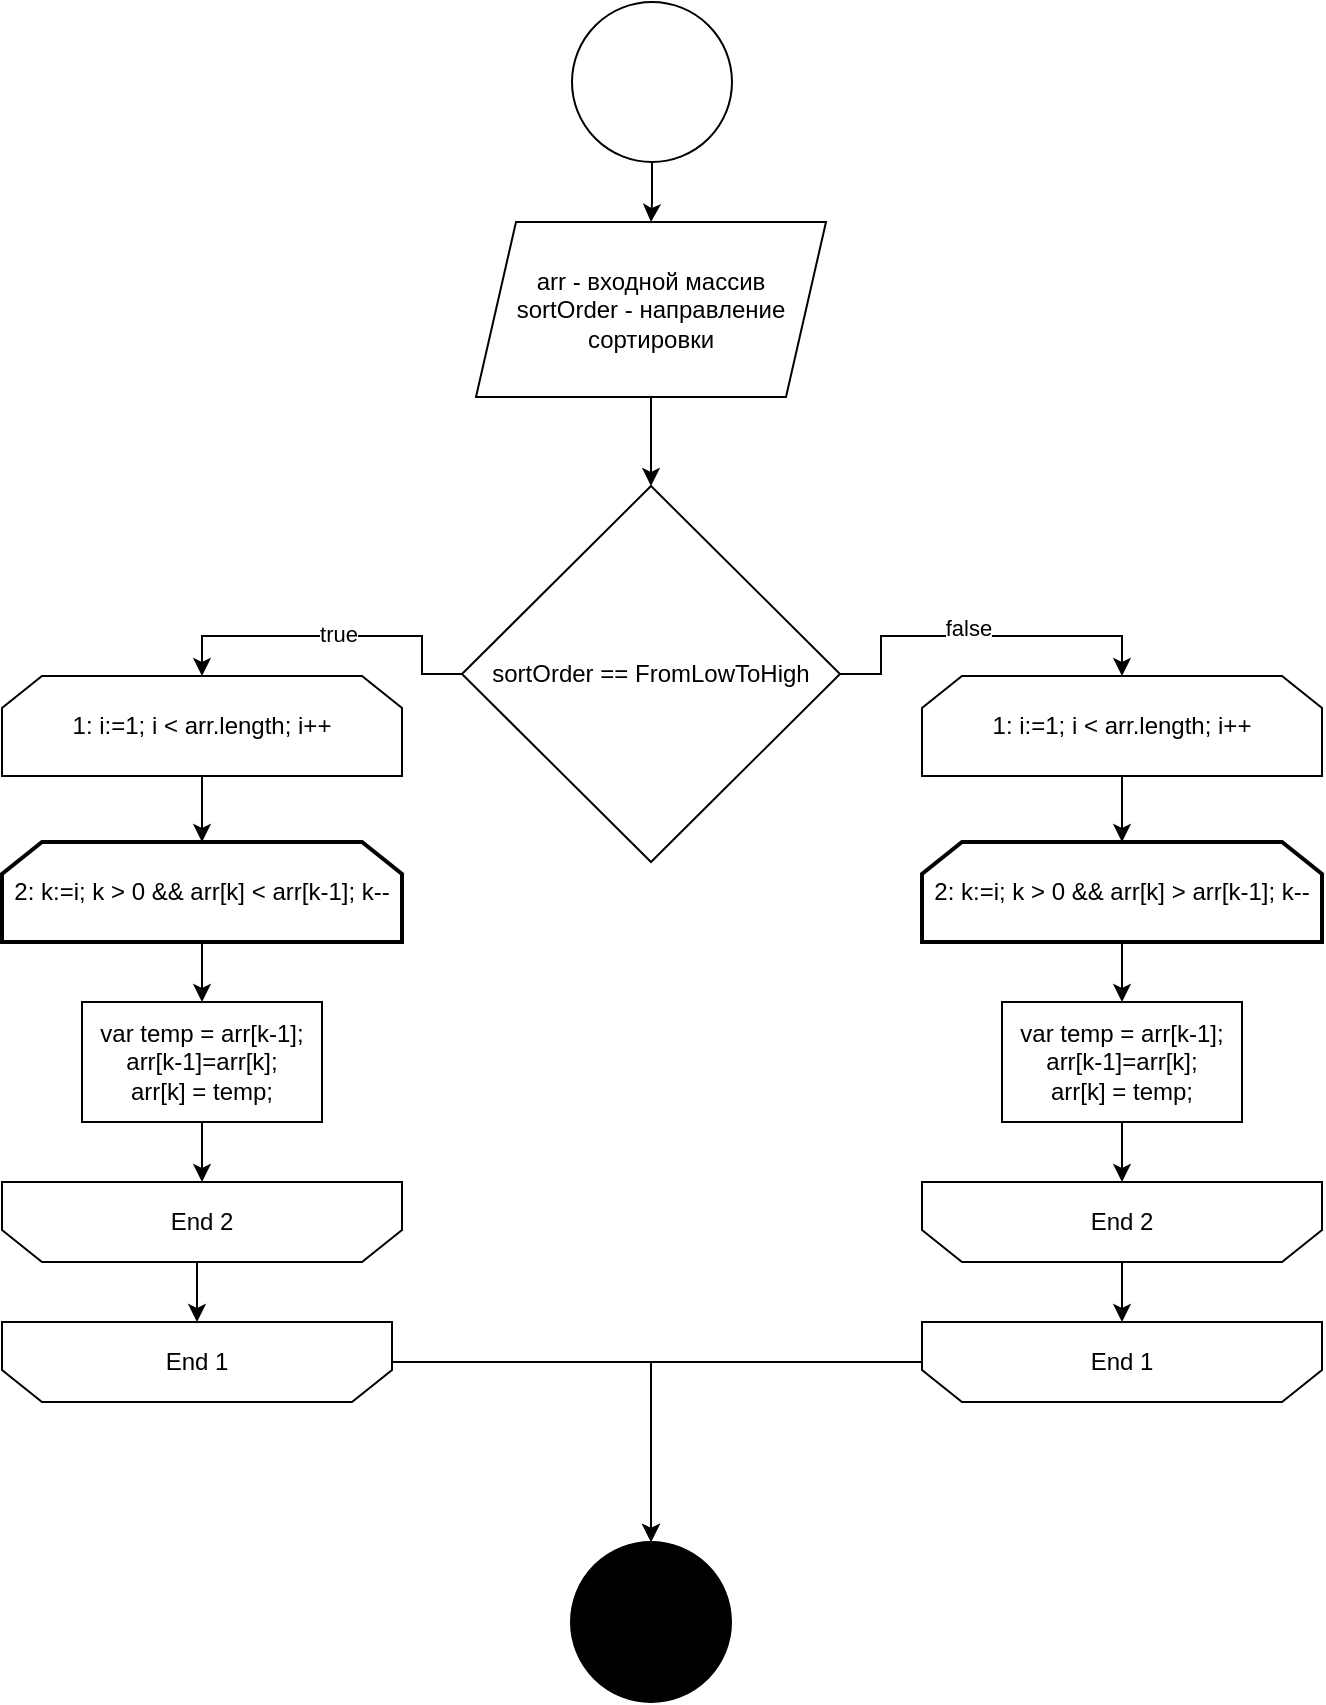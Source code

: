 <mxfile version="14.9.4" type="device"><diagram id="kDmy3rhZnb2Krl4YRFir" name="Page-1"><mxGraphModel dx="1422" dy="1874" grid="1" gridSize="10" guides="1" tooltips="1" connect="1" arrows="1" fold="1" page="1" pageScale="1" pageWidth="827" pageHeight="1169" math="0" shadow="0"><root><mxCell id="0"/><mxCell id="1" parent="0"/><mxCell id="nmVt-uiccsDTQKeG0_zx-15" style="edgeStyle=orthogonalEdgeStyle;rounded=0;orthogonalLoop=1;jettySize=auto;html=1;entryX=0.5;entryY=0;entryDx=0;entryDy=0;" parent="1" source="nmVt-uiccsDTQKeG0_zx-1" target="nmVt-uiccsDTQKeG0_zx-14" edge="1"><mxGeometry relative="1" as="geometry"/></mxCell><mxCell id="nmVt-uiccsDTQKeG0_zx-20" value="true" style="edgeLabel;html=1;align=center;verticalAlign=middle;resizable=0;points=[];" parent="nmVt-uiccsDTQKeG0_zx-15" vertex="1" connectable="0"><mxGeometry x="-0.041" y="-1" relative="1" as="geometry"><mxPoint as="offset"/></mxGeometry></mxCell><mxCell id="nmVt-uiccsDTQKeG0_zx-42" style="edgeStyle=orthogonalEdgeStyle;rounded=0;orthogonalLoop=1;jettySize=auto;html=1;entryX=0.5;entryY=0;entryDx=0;entryDy=0;" parent="1" source="nmVt-uiccsDTQKeG0_zx-1" target="nmVt-uiccsDTQKeG0_zx-36" edge="1"><mxGeometry relative="1" as="geometry"/></mxCell><mxCell id="nmVt-uiccsDTQKeG0_zx-49" value="false" style="edgeLabel;html=1;align=center;verticalAlign=middle;resizable=0;points=[];" parent="nmVt-uiccsDTQKeG0_zx-42" vertex="1" connectable="0"><mxGeometry x="-0.078" y="4" relative="1" as="geometry"><mxPoint as="offset"/></mxGeometry></mxCell><mxCell id="nmVt-uiccsDTQKeG0_zx-1" value="sortOrder == FromLowToHigh" style="rhombus;whiteSpace=wrap;html=1;" parent="1" vertex="1"><mxGeometry x="290" y="-908" width="189" height="188" as="geometry"/></mxCell><mxCell id="nmVt-uiccsDTQKeG0_zx-7" style="edgeStyle=orthogonalEdgeStyle;rounded=0;orthogonalLoop=1;jettySize=auto;html=1;entryX=0.5;entryY=0;entryDx=0;entryDy=0;" parent="1" source="nmVt-uiccsDTQKeG0_zx-2" target="nmVt-uiccsDTQKeG0_zx-4" edge="1"><mxGeometry relative="1" as="geometry"/></mxCell><mxCell id="nmVt-uiccsDTQKeG0_zx-2" value="" style="ellipse;whiteSpace=wrap;html=1;aspect=fixed;" parent="1" vertex="1"><mxGeometry x="345" y="-1150" width="80" height="80" as="geometry"/></mxCell><mxCell id="nmVt-uiccsDTQKeG0_zx-6" style="edgeStyle=orthogonalEdgeStyle;rounded=0;orthogonalLoop=1;jettySize=auto;html=1;exitX=0.5;exitY=1;exitDx=0;exitDy=0;entryX=0.5;entryY=0;entryDx=0;entryDy=0;" parent="1" source="nmVt-uiccsDTQKeG0_zx-4" target="nmVt-uiccsDTQKeG0_zx-1" edge="1"><mxGeometry relative="1" as="geometry"/></mxCell><mxCell id="nmVt-uiccsDTQKeG0_zx-4" value="arr - входной массив&lt;br&gt;sortOrder - направление сортировки" style="shape=parallelogram;perimeter=parallelogramPerimeter;whiteSpace=wrap;html=1;fixedSize=1;" parent="1" vertex="1"><mxGeometry x="297" y="-1040" width="175" height="87.5" as="geometry"/></mxCell><mxCell id="nmVt-uiccsDTQKeG0_zx-23" style="edgeStyle=orthogonalEdgeStyle;rounded=0;orthogonalLoop=1;jettySize=auto;html=1;exitX=0.5;exitY=1;exitDx=0;exitDy=0;entryX=0.5;entryY=0;entryDx=0;entryDy=0;" parent="1" source="nmVt-uiccsDTQKeG0_zx-12" target="nmVt-uiccsDTQKeG0_zx-17" edge="1"><mxGeometry relative="1" as="geometry"/></mxCell><mxCell id="nmVt-uiccsDTQKeG0_zx-12" value="End 2" style="shape=loopLimit;whiteSpace=wrap;html=1;rounded=0;sketch=0;flipV=1;" parent="1" vertex="1"><mxGeometry x="60" y="-560" width="200" height="40" as="geometry"/></mxCell><mxCell id="nmVt-uiccsDTQKeG0_zx-18" style="edgeStyle=orthogonalEdgeStyle;rounded=0;orthogonalLoop=1;jettySize=auto;html=1;exitX=0.5;exitY=1;exitDx=0;exitDy=0;entryX=0.5;entryY=0;entryDx=0;entryDy=0;" parent="1" source="nmVt-uiccsDTQKeG0_zx-14" target="nmVt-uiccsDTQKeG0_zx-16" edge="1"><mxGeometry relative="1" as="geometry"/></mxCell><mxCell id="nmVt-uiccsDTQKeG0_zx-14" value="1: i:=1; i &amp;lt; arr.length; i++" style="shape=loopLimit;whiteSpace=wrap;html=1;rounded=0;sketch=0;gradientColor=none;" parent="1" vertex="1"><mxGeometry x="60" y="-813" width="200" height="50" as="geometry"/></mxCell><mxCell id="nmVt-uiccsDTQKeG0_zx-21" style="edgeStyle=orthogonalEdgeStyle;rounded=0;orthogonalLoop=1;jettySize=auto;html=1;entryX=0.5;entryY=0;entryDx=0;entryDy=0;" parent="1" source="nmVt-uiccsDTQKeG0_zx-16" target="nmVt-uiccsDTQKeG0_zx-19" edge="1"><mxGeometry relative="1" as="geometry"/></mxCell><mxCell id="nmVt-uiccsDTQKeG0_zx-16" value="2: k:=i; k &amp;gt; 0 &amp;amp;&amp;amp; arr[k] &amp;lt; arr[k-1]; k--" style="shape=loopLimit;whiteSpace=wrap;html=1;rounded=0;sketch=0;gradientColor=none;strokeWidth=2;" parent="1" vertex="1"><mxGeometry x="60" y="-730" width="200" height="50" as="geometry"/></mxCell><mxCell id="nmVt-uiccsDTQKeG0_zx-47" style="edgeStyle=orthogonalEdgeStyle;rounded=0;orthogonalLoop=1;jettySize=auto;html=1;entryX=0.5;entryY=0;entryDx=0;entryDy=0;" parent="1" source="nmVt-uiccsDTQKeG0_zx-17" target="nmVt-uiccsDTQKeG0_zx-43" edge="1"><mxGeometry relative="1" as="geometry"/></mxCell><mxCell id="nmVt-uiccsDTQKeG0_zx-17" value="End 1" style="shape=loopLimit;whiteSpace=wrap;html=1;rounded=0;sketch=0;flipV=1;" parent="1" vertex="1"><mxGeometry x="60" y="-490" width="195" height="40" as="geometry"/></mxCell><mxCell id="nmVt-uiccsDTQKeG0_zx-22" style="edgeStyle=orthogonalEdgeStyle;rounded=0;orthogonalLoop=1;jettySize=auto;html=1;entryX=0.5;entryY=0;entryDx=0;entryDy=0;" parent="1" source="nmVt-uiccsDTQKeG0_zx-19" target="nmVt-uiccsDTQKeG0_zx-12" edge="1"><mxGeometry relative="1" as="geometry"/></mxCell><mxCell id="nmVt-uiccsDTQKeG0_zx-19" value="var temp = arr[k-1];&lt;br&gt;arr[k-1]=arr[k];&lt;br&gt;arr[k] = temp;" style="rounded=0;whiteSpace=wrap;html=1;sketch=0;gradientColor=none;" parent="1" vertex="1"><mxGeometry x="100" y="-650" width="120" height="60" as="geometry"/></mxCell><mxCell id="nmVt-uiccsDTQKeG0_zx-33" style="edgeStyle=orthogonalEdgeStyle;rounded=0;orthogonalLoop=1;jettySize=auto;html=1;exitX=0.5;exitY=1;exitDx=0;exitDy=0;entryX=0.5;entryY=0;entryDx=0;entryDy=0;" parent="1" source="nmVt-uiccsDTQKeG0_zx-34" target="nmVt-uiccsDTQKeG0_zx-39" edge="1"><mxGeometry relative="1" as="geometry"/></mxCell><mxCell id="nmVt-uiccsDTQKeG0_zx-34" value="End 2" style="shape=loopLimit;whiteSpace=wrap;html=1;rounded=0;sketch=0;flipV=1;" parent="1" vertex="1"><mxGeometry x="520" y="-560" width="200" height="40" as="geometry"/></mxCell><mxCell id="nmVt-uiccsDTQKeG0_zx-35" style="edgeStyle=orthogonalEdgeStyle;rounded=0;orthogonalLoop=1;jettySize=auto;html=1;exitX=0.5;exitY=1;exitDx=0;exitDy=0;entryX=0.5;entryY=0;entryDx=0;entryDy=0;" parent="1" source="nmVt-uiccsDTQKeG0_zx-36" target="nmVt-uiccsDTQKeG0_zx-38" edge="1"><mxGeometry relative="1" as="geometry"/></mxCell><mxCell id="nmVt-uiccsDTQKeG0_zx-36" value="1: i:=1; i &amp;lt; arr.length; i++" style="shape=loopLimit;whiteSpace=wrap;html=1;rounded=0;sketch=0;gradientColor=none;" parent="1" vertex="1"><mxGeometry x="520" y="-813" width="200" height="50" as="geometry"/></mxCell><mxCell id="nmVt-uiccsDTQKeG0_zx-37" style="edgeStyle=orthogonalEdgeStyle;rounded=0;orthogonalLoop=1;jettySize=auto;html=1;entryX=0.5;entryY=0;entryDx=0;entryDy=0;" parent="1" source="nmVt-uiccsDTQKeG0_zx-38" target="nmVt-uiccsDTQKeG0_zx-41" edge="1"><mxGeometry relative="1" as="geometry"/></mxCell><mxCell id="nmVt-uiccsDTQKeG0_zx-38" value="2: k:=i; k &amp;gt; 0 &amp;amp;&amp;amp; arr[k] &amp;gt; arr[k-1]; k--" style="shape=loopLimit;whiteSpace=wrap;html=1;rounded=0;sketch=0;gradientColor=none;strokeWidth=2;" parent="1" vertex="1"><mxGeometry x="520" y="-730" width="200" height="50" as="geometry"/></mxCell><mxCell id="nmVt-uiccsDTQKeG0_zx-48" style="edgeStyle=orthogonalEdgeStyle;rounded=0;orthogonalLoop=1;jettySize=auto;html=1;entryX=0.5;entryY=0;entryDx=0;entryDy=0;" parent="1" source="nmVt-uiccsDTQKeG0_zx-39" target="nmVt-uiccsDTQKeG0_zx-43" edge="1"><mxGeometry relative="1" as="geometry"/></mxCell><mxCell id="nmVt-uiccsDTQKeG0_zx-39" value="End 1" style="shape=loopLimit;whiteSpace=wrap;html=1;rounded=0;sketch=0;flipV=1;" parent="1" vertex="1"><mxGeometry x="520" y="-490" width="200" height="40" as="geometry"/></mxCell><mxCell id="nmVt-uiccsDTQKeG0_zx-40" style="edgeStyle=orthogonalEdgeStyle;rounded=0;orthogonalLoop=1;jettySize=auto;html=1;entryX=0.5;entryY=0;entryDx=0;entryDy=0;" parent="1" source="nmVt-uiccsDTQKeG0_zx-41" target="nmVt-uiccsDTQKeG0_zx-34" edge="1"><mxGeometry relative="1" as="geometry"/></mxCell><mxCell id="nmVt-uiccsDTQKeG0_zx-41" value="var temp = arr[k-1];&lt;br&gt;arr[k-1]=arr[k];&lt;br&gt;arr[k] = temp;" style="rounded=0;whiteSpace=wrap;html=1;sketch=0;gradientColor=none;" parent="1" vertex="1"><mxGeometry x="560" y="-650" width="120" height="60" as="geometry"/></mxCell><mxCell id="nmVt-uiccsDTQKeG0_zx-43" value="" style="ellipse;whiteSpace=wrap;html=1;aspect=fixed;fillColor=#000000;" parent="1" vertex="1"><mxGeometry x="344.5" y="-380" width="80" height="80" as="geometry"/></mxCell></root></mxGraphModel></diagram></mxfile>